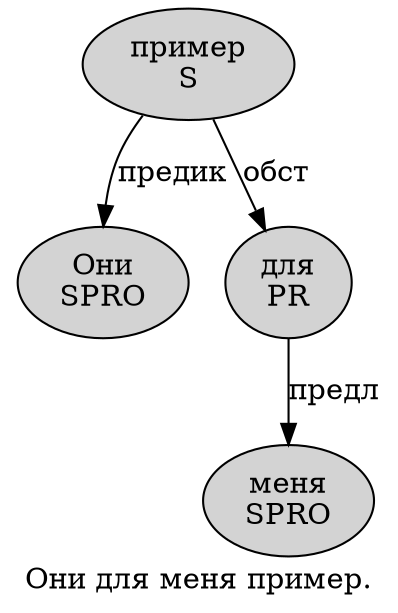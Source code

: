digraph SENTENCE_523 {
	graph [label="Они для меня пример."]
	node [style=filled]
		0 [label="Они
SPRO" color="" fillcolor=lightgray penwidth=1 shape=ellipse]
		1 [label="для
PR" color="" fillcolor=lightgray penwidth=1 shape=ellipse]
		2 [label="меня
SPRO" color="" fillcolor=lightgray penwidth=1 shape=ellipse]
		3 [label="пример
S" color="" fillcolor=lightgray penwidth=1 shape=ellipse]
			3 -> 0 [label="предик"]
			3 -> 1 [label="обст"]
			1 -> 2 [label="предл"]
}
